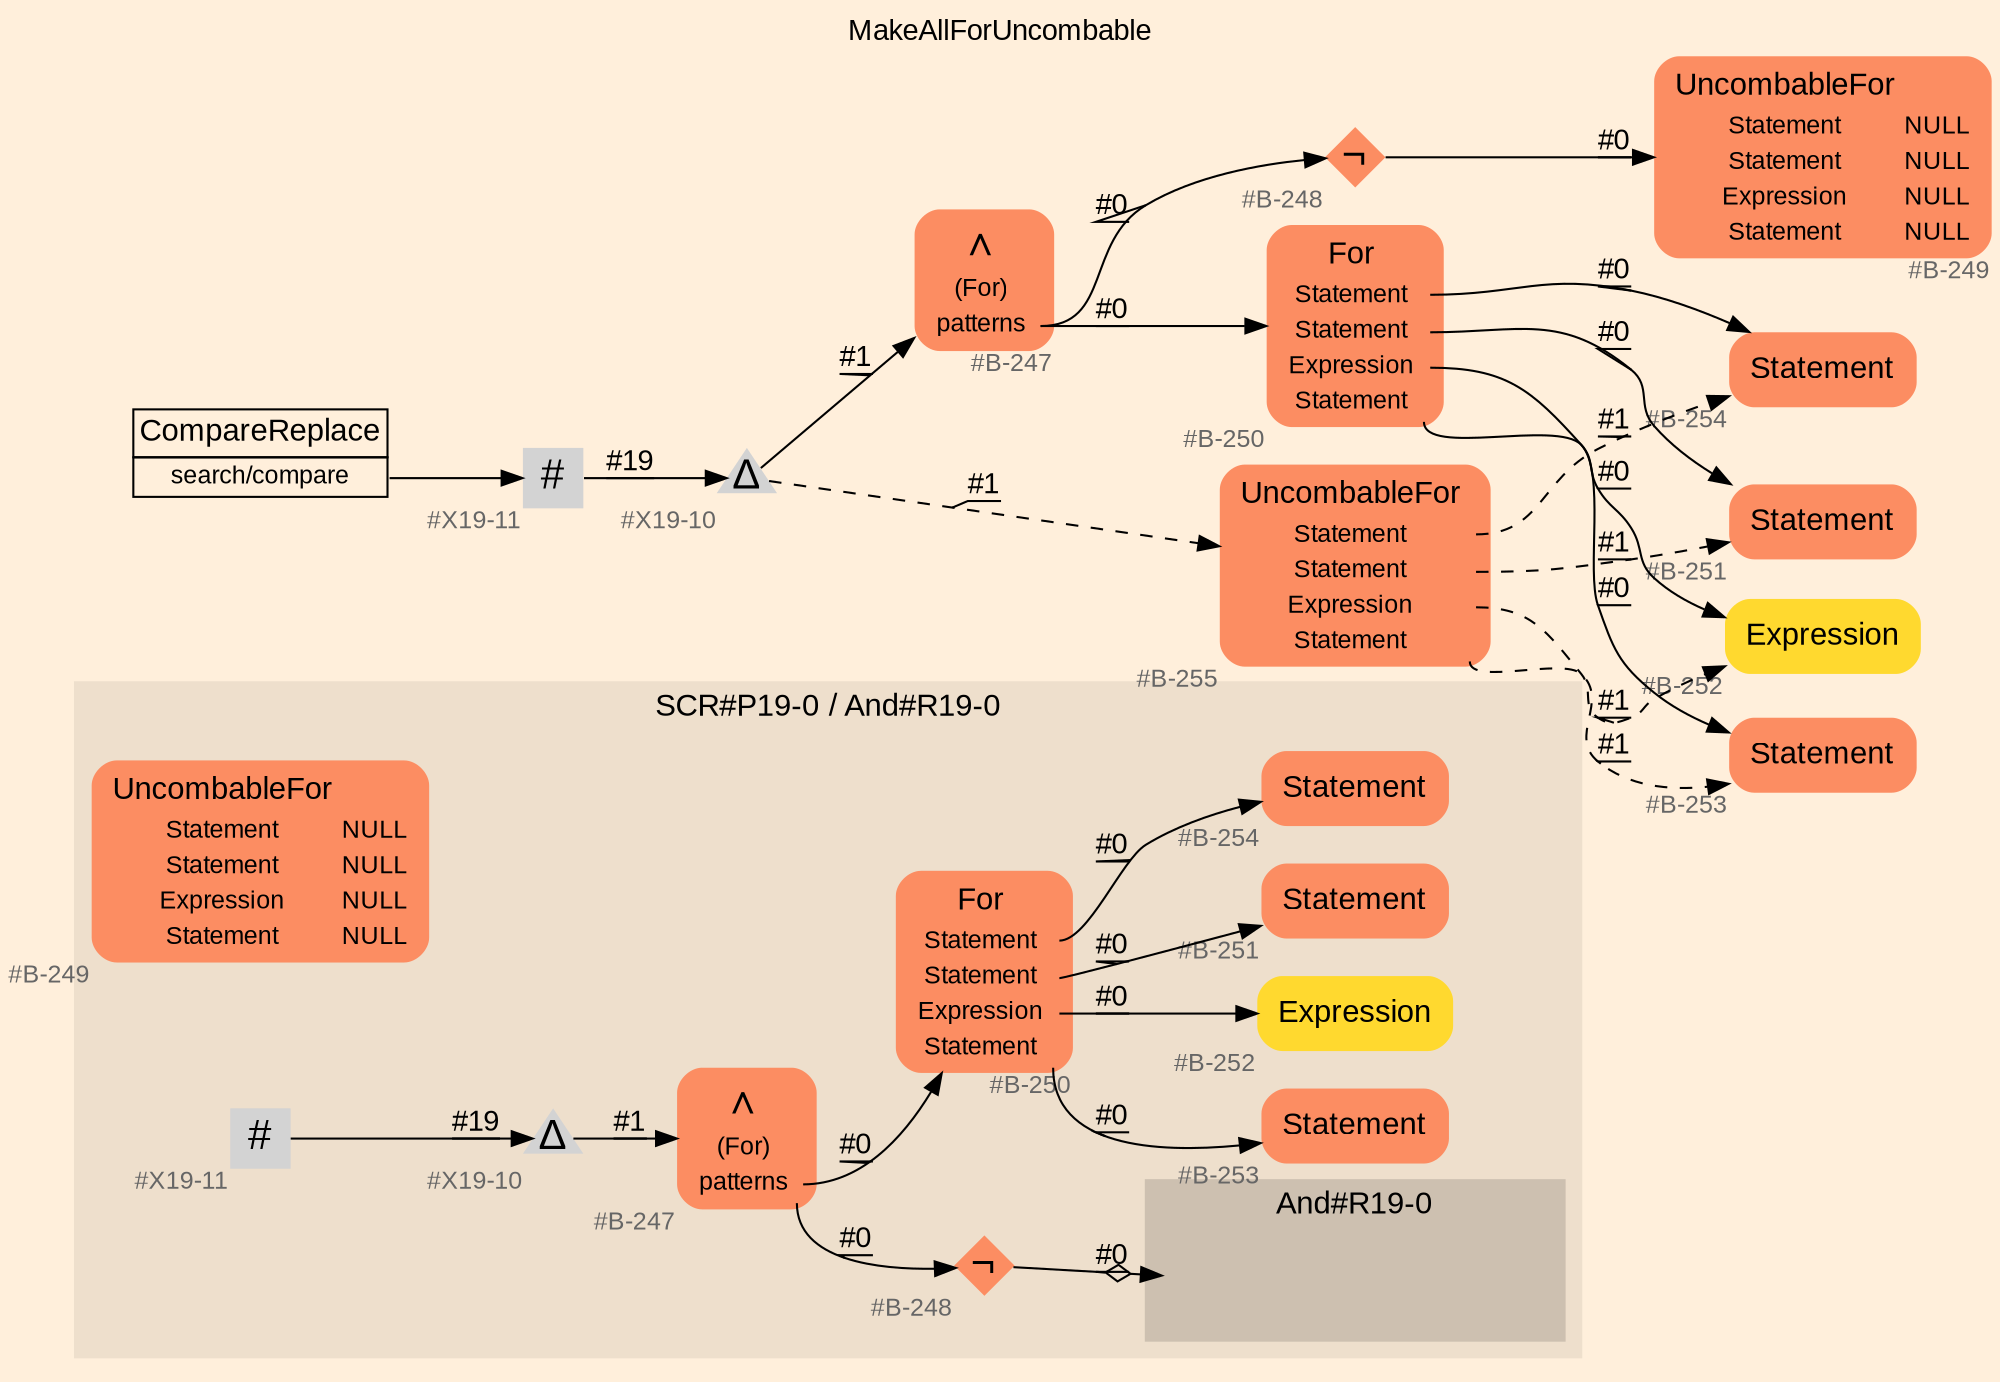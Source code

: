 digraph "MakeAllForUncombable" {
label = "MakeAllForUncombable"
labelloc = t
graph [
    rankdir = "LR"
    ranksep = 0.3
    bgcolor = antiquewhite1
    color = black
    fontcolor = black
    fontname = "Arial"
];
node [
    fontname = "Arial"
];
edge [
    fontname = "Arial"
];

// -------------------- figure And#R19-0 --------------------
// -------- region And#R19-0 ----------
subgraph "clusterAnd#R19-0" {
    label = "And#R19-0"
    style = "filled"
    color = antiquewhite2
    fontsize = "15"
    // -------- block And#R19-0/#B-249 ----------
    "And#R19-0/#B-249" [
        fillcolor = "/set28/2"
        xlabel = "#B-249"
        fontsize = "12"
        fontcolor = grey40
        shape = "plaintext"
        label = <<TABLE BORDER="0" CELLBORDER="0" CELLSPACING="0">
         <TR><TD><FONT COLOR="black" POINT-SIZE="15">UncombableFor</FONT></TD></TR>
         <TR><TD><FONT COLOR="black" POINT-SIZE="12">Statement</FONT></TD><TD PORT="port0"><FONT COLOR="black" POINT-SIZE="12">NULL</FONT></TD></TR>
         <TR><TD><FONT COLOR="black" POINT-SIZE="12">Statement</FONT></TD><TD PORT="port1"><FONT COLOR="black" POINT-SIZE="12">NULL</FONT></TD></TR>
         <TR><TD><FONT COLOR="black" POINT-SIZE="12">Expression</FONT></TD><TD PORT="port2"><FONT COLOR="black" POINT-SIZE="12">NULL</FONT></TD></TR>
         <TR><TD><FONT COLOR="black" POINT-SIZE="12">Statement</FONT></TD><TD PORT="port3"><FONT COLOR="black" POINT-SIZE="12">NULL</FONT></TD></TR>
        </TABLE>>
        style = "rounded,filled"
    ];
    
}


// -------------------- figure And#R19-0 --------------------
// -------- region And#R19-0 ----------
subgraph "clusterAnd#R19-0" {
    label = "SCR#P19-0 / And#R19-0"
    style = "filled"
    color = antiquewhite2
    fontsize = "15"
    // -------- block And#R19-0/#B-248 ----------
    "And#R19-0/#B-248" [
        fillcolor = "/set28/2"
        xlabel = "#B-248"
        fontsize = "12"
        fontcolor = grey40
        shape = "diamond"
        label = <<FONT COLOR="black" POINT-SIZE="20">¬</FONT>>
        style = "filled"
        penwidth = 0.0
        fixedsize = true
        width = 0.4
        height = 0.4
    ];
    
    // -------- block And#R19-0/#X19-11 ----------
    "And#R19-0/#X19-11" [
        xlabel = "#X19-11"
        fontsize = "12"
        fontcolor = grey40
        shape = "square"
        label = <<FONT COLOR="black" POINT-SIZE="20">#</FONT>>
        style = "filled"
        penwidth = 0.0
        fixedsize = true
        width = 0.4
        height = 0.4
    ];
    
    // -------- block And#R19-0/#X19-10 ----------
    "And#R19-0/#X19-10" [
        xlabel = "#X19-10"
        fontsize = "12"
        fontcolor = grey40
        shape = "triangle"
        label = <<FONT COLOR="black" POINT-SIZE="20">Δ</FONT>>
        style = "filled"
        penwidth = 0.0
        fixedsize = true
        width = 0.4
        height = 0.4
    ];
    
    // -------- block And#R19-0/#B-251 ----------
    "And#R19-0/#B-251" [
        fillcolor = "/set28/2"
        xlabel = "#B-251"
        fontsize = "12"
        fontcolor = grey40
        shape = "plaintext"
        label = <<TABLE BORDER="0" CELLBORDER="0" CELLSPACING="0">
         <TR><TD><FONT COLOR="black" POINT-SIZE="15">Statement</FONT></TD></TR>
        </TABLE>>
        style = "rounded,filled"
    ];
    
    // -------- block And#R19-0/#B-254 ----------
    "And#R19-0/#B-254" [
        fillcolor = "/set28/2"
        xlabel = "#B-254"
        fontsize = "12"
        fontcolor = grey40
        shape = "plaintext"
        label = <<TABLE BORDER="0" CELLBORDER="0" CELLSPACING="0">
         <TR><TD><FONT COLOR="black" POINT-SIZE="15">Statement</FONT></TD></TR>
        </TABLE>>
        style = "rounded,filled"
    ];
    
    // -------- block And#R19-0/#B-250 ----------
    "And#R19-0/#B-250" [
        fillcolor = "/set28/2"
        xlabel = "#B-250"
        fontsize = "12"
        fontcolor = grey40
        shape = "plaintext"
        label = <<TABLE BORDER="0" CELLBORDER="0" CELLSPACING="0">
         <TR><TD><FONT COLOR="black" POINT-SIZE="15">For</FONT></TD></TR>
         <TR><TD><FONT COLOR="black" POINT-SIZE="12">Statement</FONT></TD><TD PORT="port0"></TD></TR>
         <TR><TD><FONT COLOR="black" POINT-SIZE="12">Statement</FONT></TD><TD PORT="port1"></TD></TR>
         <TR><TD><FONT COLOR="black" POINT-SIZE="12">Expression</FONT></TD><TD PORT="port2"></TD></TR>
         <TR><TD><FONT COLOR="black" POINT-SIZE="12">Statement</FONT></TD><TD PORT="port3"></TD></TR>
        </TABLE>>
        style = "rounded,filled"
    ];
    
    // -------- block And#R19-0/#B-253 ----------
    "And#R19-0/#B-253" [
        fillcolor = "/set28/2"
        xlabel = "#B-253"
        fontsize = "12"
        fontcolor = grey40
        shape = "plaintext"
        label = <<TABLE BORDER="0" CELLBORDER="0" CELLSPACING="0">
         <TR><TD><FONT COLOR="black" POINT-SIZE="15">Statement</FONT></TD></TR>
        </TABLE>>
        style = "rounded,filled"
    ];
    
    // -------- block And#R19-0/#B-247 ----------
    "And#R19-0/#B-247" [
        fillcolor = "/set28/2"
        xlabel = "#B-247"
        fontsize = "12"
        fontcolor = grey40
        shape = "plaintext"
        label = <<TABLE BORDER="0" CELLBORDER="0" CELLSPACING="0">
         <TR><TD><FONT COLOR="black" POINT-SIZE="20">∧</FONT></TD></TR>
         <TR><TD><FONT COLOR="black" POINT-SIZE="12">(For)</FONT></TD><TD PORT="port0"></TD></TR>
         <TR><TD><FONT COLOR="black" POINT-SIZE="12">patterns</FONT></TD><TD PORT="port1"></TD></TR>
        </TABLE>>
        style = "rounded,filled"
    ];
    
    // -------- block And#R19-0/#B-252 ----------
    "And#R19-0/#B-252" [
        fillcolor = "/set28/6"
        xlabel = "#B-252"
        fontsize = "12"
        fontcolor = grey40
        shape = "plaintext"
        label = <<TABLE BORDER="0" CELLBORDER="0" CELLSPACING="0">
         <TR><TD><FONT COLOR="black" POINT-SIZE="15">Expression</FONT></TD></TR>
        </TABLE>>
        style = "rounded,filled"
    ];
    
    // -------- region And#R19-0/And#R19-0 ----------
    subgraph "clusterAnd#R19-0/And#R19-0" {
        label = "And#R19-0"
        style = "filled"
        color = antiquewhite3
        fontsize = "15"
        // -------- block And#R19-0/And#R19-0/#B-249 ----------
        "And#R19-0/And#R19-0/#B-249" [
            fillcolor = "/set28/2"
            xlabel = "#B-249"
            fontsize = "12"
            fontcolor = grey40
            shape = "none"
            style = "invisible"
        ];
        
    }
    
}

"And#R19-0/#B-248" -> "And#R19-0/And#R19-0/#B-249" [
    arrowhead="normalnoneodiamond"
    label = "#0"
    decorate = true
    color = black
    fontcolor = black
];

"And#R19-0/#X19-11" -> "And#R19-0/#X19-10" [
    label = "#19"
    decorate = true
    color = black
    fontcolor = black
];

"And#R19-0/#X19-10" -> "And#R19-0/#B-247" [
    label = "#1"
    decorate = true
    color = black
    fontcolor = black
];

"And#R19-0/#B-250":port0 -> "And#R19-0/#B-254" [
    label = "#0"
    decorate = true
    color = black
    fontcolor = black
];

"And#R19-0/#B-250":port1 -> "And#R19-0/#B-251" [
    label = "#0"
    decorate = true
    color = black
    fontcolor = black
];

"And#R19-0/#B-250":port2 -> "And#R19-0/#B-252" [
    label = "#0"
    decorate = true
    color = black
    fontcolor = black
];

"And#R19-0/#B-250":port3 -> "And#R19-0/#B-253" [
    label = "#0"
    decorate = true
    color = black
    fontcolor = black
];

"And#R19-0/#B-247":port1 -> "And#R19-0/#B-248" [
    label = "#0"
    decorate = true
    color = black
    fontcolor = black
];

"And#R19-0/#B-247":port1 -> "And#R19-0/#B-250" [
    label = "#0"
    decorate = true
    color = black
    fontcolor = black
];


// -------------------- transformation figure --------------------
// -------- block CR#X19-12 ----------
"CR#X19-12" [
    fillcolor = antiquewhite1
    fontsize = "12"
    fontcolor = grey40
    shape = "plaintext"
    label = <<TABLE BORDER="0" CELLBORDER="1" CELLSPACING="0">
     <TR><TD><FONT COLOR="black" POINT-SIZE="15">CompareReplace</FONT></TD></TR>
     <TR><TD PORT="port0"><FONT COLOR="black" POINT-SIZE="12">search/compare</FONT></TD></TR>
    </TABLE>>
    style = "filled"
    color = black
];

// -------- block #X19-11 ----------
"#X19-11" [
    xlabel = "#X19-11"
    fontsize = "12"
    fontcolor = grey40
    shape = "square"
    label = <<FONT COLOR="black" POINT-SIZE="20">#</FONT>>
    style = "filled"
    penwidth = 0.0
    fixedsize = true
    width = 0.4
    height = 0.4
];

// -------- block #X19-10 ----------
"#X19-10" [
    xlabel = "#X19-10"
    fontsize = "12"
    fontcolor = grey40
    shape = "triangle"
    label = <<FONT COLOR="black" POINT-SIZE="20">Δ</FONT>>
    style = "filled"
    penwidth = 0.0
    fixedsize = true
    width = 0.4
    height = 0.4
];

// -------- block #B-247 ----------
"#B-247" [
    fillcolor = "/set28/2"
    xlabel = "#B-247"
    fontsize = "12"
    fontcolor = grey40
    shape = "plaintext"
    label = <<TABLE BORDER="0" CELLBORDER="0" CELLSPACING="0">
     <TR><TD><FONT COLOR="black" POINT-SIZE="20">∧</FONT></TD></TR>
     <TR><TD><FONT COLOR="black" POINT-SIZE="12">(For)</FONT></TD><TD PORT="port0"></TD></TR>
     <TR><TD><FONT COLOR="black" POINT-SIZE="12">patterns</FONT></TD><TD PORT="port1"></TD></TR>
    </TABLE>>
    style = "rounded,filled"
];

// -------- block #B-248 ----------
"#B-248" [
    fillcolor = "/set28/2"
    xlabel = "#B-248"
    fontsize = "12"
    fontcolor = grey40
    shape = "diamond"
    label = <<FONT COLOR="black" POINT-SIZE="20">¬</FONT>>
    style = "filled"
    penwidth = 0.0
    fixedsize = true
    width = 0.4
    height = 0.4
];

// -------- block #B-249 ----------
"#B-249" [
    fillcolor = "/set28/2"
    xlabel = "#B-249"
    fontsize = "12"
    fontcolor = grey40
    shape = "plaintext"
    label = <<TABLE BORDER="0" CELLBORDER="0" CELLSPACING="0">
     <TR><TD><FONT COLOR="black" POINT-SIZE="15">UncombableFor</FONT></TD></TR>
     <TR><TD><FONT COLOR="black" POINT-SIZE="12">Statement</FONT></TD><TD PORT="port0"><FONT COLOR="black" POINT-SIZE="12">NULL</FONT></TD></TR>
     <TR><TD><FONT COLOR="black" POINT-SIZE="12">Statement</FONT></TD><TD PORT="port1"><FONT COLOR="black" POINT-SIZE="12">NULL</FONT></TD></TR>
     <TR><TD><FONT COLOR="black" POINT-SIZE="12">Expression</FONT></TD><TD PORT="port2"><FONT COLOR="black" POINT-SIZE="12">NULL</FONT></TD></TR>
     <TR><TD><FONT COLOR="black" POINT-SIZE="12">Statement</FONT></TD><TD PORT="port3"><FONT COLOR="black" POINT-SIZE="12">NULL</FONT></TD></TR>
    </TABLE>>
    style = "rounded,filled"
];

// -------- block #B-250 ----------
"#B-250" [
    fillcolor = "/set28/2"
    xlabel = "#B-250"
    fontsize = "12"
    fontcolor = grey40
    shape = "plaintext"
    label = <<TABLE BORDER="0" CELLBORDER="0" CELLSPACING="0">
     <TR><TD><FONT COLOR="black" POINT-SIZE="15">For</FONT></TD></TR>
     <TR><TD><FONT COLOR="black" POINT-SIZE="12">Statement</FONT></TD><TD PORT="port0"></TD></TR>
     <TR><TD><FONT COLOR="black" POINT-SIZE="12">Statement</FONT></TD><TD PORT="port1"></TD></TR>
     <TR><TD><FONT COLOR="black" POINT-SIZE="12">Expression</FONT></TD><TD PORT="port2"></TD></TR>
     <TR><TD><FONT COLOR="black" POINT-SIZE="12">Statement</FONT></TD><TD PORT="port3"></TD></TR>
    </TABLE>>
    style = "rounded,filled"
];

// -------- block #B-254 ----------
"#B-254" [
    fillcolor = "/set28/2"
    xlabel = "#B-254"
    fontsize = "12"
    fontcolor = grey40
    shape = "plaintext"
    label = <<TABLE BORDER="0" CELLBORDER="0" CELLSPACING="0">
     <TR><TD><FONT COLOR="black" POINT-SIZE="15">Statement</FONT></TD></TR>
    </TABLE>>
    style = "rounded,filled"
];

// -------- block #B-251 ----------
"#B-251" [
    fillcolor = "/set28/2"
    xlabel = "#B-251"
    fontsize = "12"
    fontcolor = grey40
    shape = "plaintext"
    label = <<TABLE BORDER="0" CELLBORDER="0" CELLSPACING="0">
     <TR><TD><FONT COLOR="black" POINT-SIZE="15">Statement</FONT></TD></TR>
    </TABLE>>
    style = "rounded,filled"
];

// -------- block #B-252 ----------
"#B-252" [
    fillcolor = "/set28/6"
    xlabel = "#B-252"
    fontsize = "12"
    fontcolor = grey40
    shape = "plaintext"
    label = <<TABLE BORDER="0" CELLBORDER="0" CELLSPACING="0">
     <TR><TD><FONT COLOR="black" POINT-SIZE="15">Expression</FONT></TD></TR>
    </TABLE>>
    style = "rounded,filled"
];

// -------- block #B-253 ----------
"#B-253" [
    fillcolor = "/set28/2"
    xlabel = "#B-253"
    fontsize = "12"
    fontcolor = grey40
    shape = "plaintext"
    label = <<TABLE BORDER="0" CELLBORDER="0" CELLSPACING="0">
     <TR><TD><FONT COLOR="black" POINT-SIZE="15">Statement</FONT></TD></TR>
    </TABLE>>
    style = "rounded,filled"
];

// -------- block #B-255 ----------
"#B-255" [
    fillcolor = "/set28/2"
    xlabel = "#B-255"
    fontsize = "12"
    fontcolor = grey40
    shape = "plaintext"
    label = <<TABLE BORDER="0" CELLBORDER="0" CELLSPACING="0">
     <TR><TD><FONT COLOR="black" POINT-SIZE="15">UncombableFor</FONT></TD></TR>
     <TR><TD><FONT COLOR="black" POINT-SIZE="12">Statement</FONT></TD><TD PORT="port0"></TD></TR>
     <TR><TD><FONT COLOR="black" POINT-SIZE="12">Statement</FONT></TD><TD PORT="port1"></TD></TR>
     <TR><TD><FONT COLOR="black" POINT-SIZE="12">Expression</FONT></TD><TD PORT="port2"></TD></TR>
     <TR><TD><FONT COLOR="black" POINT-SIZE="12">Statement</FONT></TD><TD PORT="port3"></TD></TR>
    </TABLE>>
    style = "rounded,filled"
];

"CR#X19-12":port0 -> "#X19-11" [
    label = ""
    decorate = true
    color = black
    fontcolor = black
];

"#X19-11" -> "#X19-10" [
    label = "#19"
    decorate = true
    color = black
    fontcolor = black
];

"#X19-10" -> "#B-247" [
    label = "#1"
    decorate = true
    color = black
    fontcolor = black
];

"#X19-10" -> "#B-255" [
    style="dashed"
    label = "#1"
    decorate = true
    color = black
    fontcolor = black
];

"#B-247":port1 -> "#B-248" [
    label = "#0"
    decorate = true
    color = black
    fontcolor = black
];

"#B-247":port1 -> "#B-250" [
    label = "#0"
    decorate = true
    color = black
    fontcolor = black
];

"#B-248" -> "#B-249" [
    label = "#0"
    decorate = true
    color = black
    fontcolor = black
];

"#B-250":port0 -> "#B-254" [
    label = "#0"
    decorate = true
    color = black
    fontcolor = black
];

"#B-250":port1 -> "#B-251" [
    label = "#0"
    decorate = true
    color = black
    fontcolor = black
];

"#B-250":port2 -> "#B-252" [
    label = "#0"
    decorate = true
    color = black
    fontcolor = black
];

"#B-250":port3 -> "#B-253" [
    label = "#0"
    decorate = true
    color = black
    fontcolor = black
];

"#B-255":port0 -> "#B-254" [
    style="dashed"
    label = "#1"
    decorate = true
    color = black
    fontcolor = black
];

"#B-255":port1 -> "#B-251" [
    style="dashed"
    label = "#1"
    decorate = true
    color = black
    fontcolor = black
];

"#B-255":port2 -> "#B-252" [
    style="dashed"
    label = "#1"
    decorate = true
    color = black
    fontcolor = black
];

"#B-255":port3 -> "#B-253" [
    style="dashed"
    label = "#1"
    decorate = true
    color = black
    fontcolor = black
];


}
